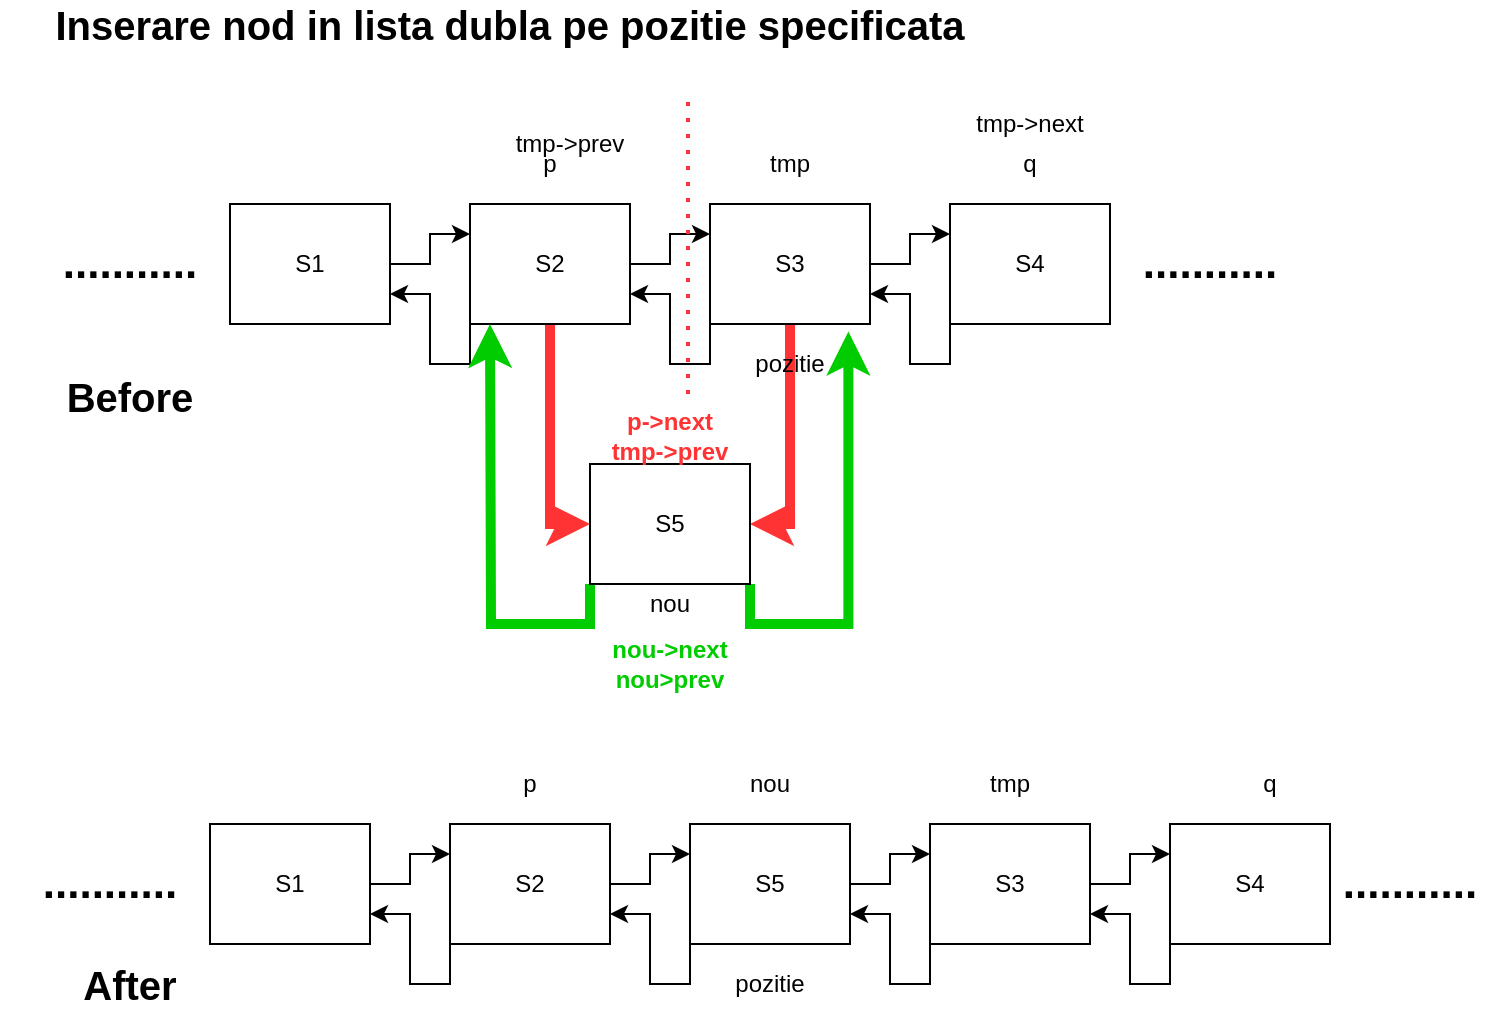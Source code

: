 <mxfile version="14.5.3" type="device"><diagram id="mp-B629H26Lo-GZ9rkBE" name="Page-1"><mxGraphModel dx="1038" dy="548" grid="1" gridSize="10" guides="1" tooltips="1" connect="1" arrows="1" fold="1" page="1" pageScale="1" pageWidth="827" pageHeight="1169" math="0" shadow="0"><root><mxCell id="0"/><mxCell id="1" parent="0"/><mxCell id="NpV63YUBHLiJyaVuTnCd-6" style="edgeStyle=orthogonalEdgeStyle;rounded=0;orthogonalLoop=1;jettySize=auto;html=1;exitX=1;exitY=0.5;exitDx=0;exitDy=0;entryX=0;entryY=0.25;entryDx=0;entryDy=0;" edge="1" parent="1" source="NpV63YUBHLiJyaVuTnCd-1" target="NpV63YUBHLiJyaVuTnCd-2"><mxGeometry relative="1" as="geometry"/></mxCell><mxCell id="NpV63YUBHLiJyaVuTnCd-1" value="S1" style="rounded=0;whiteSpace=wrap;html=1;" vertex="1" parent="1"><mxGeometry x="120" y="120" width="80" height="60" as="geometry"/></mxCell><mxCell id="NpV63YUBHLiJyaVuTnCd-7" style="edgeStyle=orthogonalEdgeStyle;rounded=0;orthogonalLoop=1;jettySize=auto;html=1;exitX=1;exitY=0.5;exitDx=0;exitDy=0;entryX=0;entryY=0.25;entryDx=0;entryDy=0;" edge="1" parent="1" source="NpV63YUBHLiJyaVuTnCd-2" target="NpV63YUBHLiJyaVuTnCd-3"><mxGeometry relative="1" as="geometry"/></mxCell><mxCell id="NpV63YUBHLiJyaVuTnCd-12" style="edgeStyle=orthogonalEdgeStyle;rounded=0;orthogonalLoop=1;jettySize=auto;html=1;exitX=0;exitY=1;exitDx=0;exitDy=0;entryX=1;entryY=0.75;entryDx=0;entryDy=0;" edge="1" parent="1" source="NpV63YUBHLiJyaVuTnCd-2" target="NpV63YUBHLiJyaVuTnCd-1"><mxGeometry relative="1" as="geometry"/></mxCell><mxCell id="NpV63YUBHLiJyaVuTnCd-26" style="edgeStyle=orthogonalEdgeStyle;rounded=0;orthogonalLoop=1;jettySize=auto;html=1;exitX=0.5;exitY=1;exitDx=0;exitDy=0;entryX=0;entryY=0.5;entryDx=0;entryDy=0;strokeColor=#FF3333;strokeWidth=5;" edge="1" parent="1" source="NpV63YUBHLiJyaVuTnCd-2" target="NpV63YUBHLiJyaVuTnCd-20"><mxGeometry relative="1" as="geometry"/></mxCell><mxCell id="NpV63YUBHLiJyaVuTnCd-2" value="S2" style="rounded=0;whiteSpace=wrap;html=1;" vertex="1" parent="1"><mxGeometry x="240" y="120" width="80" height="60" as="geometry"/></mxCell><mxCell id="NpV63YUBHLiJyaVuTnCd-8" style="edgeStyle=orthogonalEdgeStyle;rounded=0;orthogonalLoop=1;jettySize=auto;html=1;exitX=1;exitY=0.5;exitDx=0;exitDy=0;entryX=0;entryY=0.25;entryDx=0;entryDy=0;" edge="1" parent="1" source="NpV63YUBHLiJyaVuTnCd-3" target="NpV63YUBHLiJyaVuTnCd-4"><mxGeometry relative="1" as="geometry"/></mxCell><mxCell id="NpV63YUBHLiJyaVuTnCd-11" style="edgeStyle=orthogonalEdgeStyle;rounded=0;orthogonalLoop=1;jettySize=auto;html=1;exitX=0;exitY=1;exitDx=0;exitDy=0;entryX=1;entryY=0.75;entryDx=0;entryDy=0;" edge="1" parent="1" source="NpV63YUBHLiJyaVuTnCd-3" target="NpV63YUBHLiJyaVuTnCd-2"><mxGeometry relative="1" as="geometry"/></mxCell><mxCell id="NpV63YUBHLiJyaVuTnCd-27" style="edgeStyle=orthogonalEdgeStyle;rounded=0;orthogonalLoop=1;jettySize=auto;html=1;exitX=0.5;exitY=1;exitDx=0;exitDy=0;entryX=1;entryY=0.5;entryDx=0;entryDy=0;strokeColor=#FF3333;strokeWidth=5;" edge="1" parent="1" source="NpV63YUBHLiJyaVuTnCd-3" target="NpV63YUBHLiJyaVuTnCd-20"><mxGeometry relative="1" as="geometry"/></mxCell><mxCell id="NpV63YUBHLiJyaVuTnCd-3" value="S3" style="rounded=0;whiteSpace=wrap;html=1;" vertex="1" parent="1"><mxGeometry x="360" y="120" width="80" height="60" as="geometry"/></mxCell><mxCell id="NpV63YUBHLiJyaVuTnCd-10" style="edgeStyle=orthogonalEdgeStyle;rounded=0;orthogonalLoop=1;jettySize=auto;html=1;exitX=0;exitY=1;exitDx=0;exitDy=0;entryX=1;entryY=0.75;entryDx=0;entryDy=0;" edge="1" parent="1" source="NpV63YUBHLiJyaVuTnCd-4" target="NpV63YUBHLiJyaVuTnCd-3"><mxGeometry relative="1" as="geometry"/></mxCell><mxCell id="NpV63YUBHLiJyaVuTnCd-4" value="S4" style="rounded=0;whiteSpace=wrap;html=1;" vertex="1" parent="1"><mxGeometry x="480" y="120" width="80" height="60" as="geometry"/></mxCell><mxCell id="NpV63YUBHLiJyaVuTnCd-5" value="pozitie" style="text;html=1;strokeColor=none;fillColor=none;align=center;verticalAlign=middle;whiteSpace=wrap;rounded=0;" vertex="1" parent="1"><mxGeometry x="380" y="190" width="40" height="20" as="geometry"/></mxCell><mxCell id="NpV63YUBHLiJyaVuTnCd-13" value="&lt;b&gt;&lt;font style=&quot;font-size: 22px&quot;&gt;...........&lt;/font&gt;&lt;/b&gt;" style="text;html=1;strokeColor=none;fillColor=none;align=center;verticalAlign=middle;whiteSpace=wrap;rounded=0;" vertex="1" parent="1"><mxGeometry x="20" y="140" width="100" height="20" as="geometry"/></mxCell><mxCell id="NpV63YUBHLiJyaVuTnCd-14" value="&lt;b&gt;&lt;font style=&quot;font-size: 22px&quot;&gt;...........&lt;/font&gt;&lt;/b&gt;" style="text;html=1;strokeColor=none;fillColor=none;align=center;verticalAlign=middle;whiteSpace=wrap;rounded=0;" vertex="1" parent="1"><mxGeometry x="560" y="140" width="100" height="20" as="geometry"/></mxCell><mxCell id="NpV63YUBHLiJyaVuTnCd-15" value="tmp" style="text;html=1;strokeColor=none;fillColor=none;align=center;verticalAlign=middle;whiteSpace=wrap;rounded=0;" vertex="1" parent="1"><mxGeometry x="380" y="90" width="40" height="20" as="geometry"/></mxCell><mxCell id="NpV63YUBHLiJyaVuTnCd-16" value="q" style="text;html=1;strokeColor=none;fillColor=none;align=center;verticalAlign=middle;whiteSpace=wrap;rounded=0;" vertex="1" parent="1"><mxGeometry x="500" y="90" width="40" height="20" as="geometry"/></mxCell><mxCell id="NpV63YUBHLiJyaVuTnCd-17" value="p" style="text;html=1;strokeColor=none;fillColor=none;align=center;verticalAlign=middle;whiteSpace=wrap;rounded=0;" vertex="1" parent="1"><mxGeometry x="260" y="90" width="40" height="20" as="geometry"/></mxCell><mxCell id="NpV63YUBHLiJyaVuTnCd-18" value="&lt;font size=&quot;1&quot;&gt;&lt;b style=&quot;font-size: 20px&quot;&gt;Inserare nod in lista dubla pe pozitie specificata&lt;/b&gt;&lt;/font&gt;" style="text;html=1;strokeColor=none;fillColor=none;align=center;verticalAlign=middle;whiteSpace=wrap;rounded=0;" vertex="1" parent="1"><mxGeometry x="10" y="20" width="500" height="20" as="geometry"/></mxCell><mxCell id="NpV63YUBHLiJyaVuTnCd-19" value="tmp-&amp;gt;next" style="text;html=1;strokeColor=none;fillColor=none;align=center;verticalAlign=middle;whiteSpace=wrap;rounded=0;" vertex="1" parent="1"><mxGeometry x="490" y="70" width="60" height="20" as="geometry"/></mxCell><mxCell id="NpV63YUBHLiJyaVuTnCd-28" style="edgeStyle=orthogonalEdgeStyle;rounded=0;orthogonalLoop=1;jettySize=auto;html=1;exitX=0;exitY=1;exitDx=0;exitDy=0;strokeWidth=5;strokeColor=#00CC00;" edge="1" parent="1" source="NpV63YUBHLiJyaVuTnCd-20"><mxGeometry relative="1" as="geometry"><mxPoint x="250" y="180" as="targetPoint"/></mxGeometry></mxCell><mxCell id="NpV63YUBHLiJyaVuTnCd-29" style="edgeStyle=orthogonalEdgeStyle;rounded=0;orthogonalLoop=1;jettySize=auto;html=1;exitX=1;exitY=1;exitDx=0;exitDy=0;entryX=0.865;entryY=1.063;entryDx=0;entryDy=0;entryPerimeter=0;strokeColor=#00CC00;strokeWidth=5;" edge="1" parent="1" source="NpV63YUBHLiJyaVuTnCd-20" target="NpV63YUBHLiJyaVuTnCd-3"><mxGeometry relative="1" as="geometry"/></mxCell><mxCell id="NpV63YUBHLiJyaVuTnCd-20" value="S5" style="rounded=0;whiteSpace=wrap;html=1;" vertex="1" parent="1"><mxGeometry x="300" y="250" width="80" height="60" as="geometry"/></mxCell><mxCell id="NpV63YUBHLiJyaVuTnCd-21" value="nou" style="text;html=1;strokeColor=none;fillColor=none;align=center;verticalAlign=middle;whiteSpace=wrap;rounded=0;" vertex="1" parent="1"><mxGeometry x="320" y="310" width="40" height="20" as="geometry"/></mxCell><mxCell id="NpV63YUBHLiJyaVuTnCd-25" value="&lt;font color=&quot;#ff3333&quot;&gt;&lt;b&gt;p-&amp;gt;next&lt;br&gt;tmp-&amp;gt;prev&lt;/b&gt;&lt;/font&gt;" style="text;html=1;strokeColor=none;fillColor=none;align=center;verticalAlign=middle;whiteSpace=wrap;rounded=0;" vertex="1" parent="1"><mxGeometry x="300" y="226" width="80" height="20" as="geometry"/></mxCell><mxCell id="NpV63YUBHLiJyaVuTnCd-30" value="&lt;b&gt;&lt;font color=&quot;#00cc00&quot;&gt;nou-&amp;gt;next&lt;br&gt;nou&amp;gt;prev&lt;/font&gt;&lt;/b&gt;" style="text;html=1;strokeColor=none;fillColor=none;align=center;verticalAlign=middle;whiteSpace=wrap;rounded=0;" vertex="1" parent="1"><mxGeometry x="300" y="340" width="80" height="20" as="geometry"/></mxCell><mxCell id="NpV63YUBHLiJyaVuTnCd-31" value="" style="endArrow=none;dashed=1;html=1;dashPattern=1 3;strokeWidth=2;strokeColor=#FF3333;" edge="1" parent="1"><mxGeometry width="50" height="50" relative="1" as="geometry"><mxPoint x="349" y="215" as="sourcePoint"/><mxPoint x="349" y="65" as="targetPoint"/></mxGeometry></mxCell><mxCell id="NpV63YUBHLiJyaVuTnCd-32" value="tmp-&amp;gt;prev" style="text;html=1;strokeColor=none;fillColor=none;align=center;verticalAlign=middle;whiteSpace=wrap;rounded=0;" vertex="1" parent="1"><mxGeometry x="260" y="80" width="60" height="20" as="geometry"/></mxCell><mxCell id="NpV63YUBHLiJyaVuTnCd-33" value="&lt;font size=&quot;1&quot;&gt;&lt;b style=&quot;font-size: 20px&quot;&gt;Before&lt;/b&gt;&lt;/font&gt;" style="text;html=1;strokeColor=none;fillColor=none;align=center;verticalAlign=middle;whiteSpace=wrap;rounded=0;" vertex="1" parent="1"><mxGeometry x="5" y="206" width="130" height="20" as="geometry"/></mxCell><mxCell id="NpV63YUBHLiJyaVuTnCd-34" style="edgeStyle=orthogonalEdgeStyle;rounded=0;orthogonalLoop=1;jettySize=auto;html=1;exitX=1;exitY=0.5;exitDx=0;exitDy=0;entryX=0;entryY=0.25;entryDx=0;entryDy=0;" edge="1" parent="1" source="NpV63YUBHLiJyaVuTnCd-35" target="NpV63YUBHLiJyaVuTnCd-38"><mxGeometry relative="1" as="geometry"/></mxCell><mxCell id="NpV63YUBHLiJyaVuTnCd-35" value="S1" style="rounded=0;whiteSpace=wrap;html=1;" vertex="1" parent="1"><mxGeometry x="110" y="430" width="80" height="60" as="geometry"/></mxCell><mxCell id="NpV63YUBHLiJyaVuTnCd-36" style="edgeStyle=orthogonalEdgeStyle;rounded=0;orthogonalLoop=1;jettySize=auto;html=1;exitX=1;exitY=0.5;exitDx=0;exitDy=0;entryX=0;entryY=0.25;entryDx=0;entryDy=0;" edge="1" parent="1" source="NpV63YUBHLiJyaVuTnCd-38" target="NpV63YUBHLiJyaVuTnCd-41"><mxGeometry relative="1" as="geometry"/></mxCell><mxCell id="NpV63YUBHLiJyaVuTnCd-37" style="edgeStyle=orthogonalEdgeStyle;rounded=0;orthogonalLoop=1;jettySize=auto;html=1;exitX=0;exitY=1;exitDx=0;exitDy=0;entryX=1;entryY=0.75;entryDx=0;entryDy=0;" edge="1" parent="1" source="NpV63YUBHLiJyaVuTnCd-38" target="NpV63YUBHLiJyaVuTnCd-35"><mxGeometry relative="1" as="geometry"/></mxCell><mxCell id="NpV63YUBHLiJyaVuTnCd-38" value="S2" style="rounded=0;whiteSpace=wrap;html=1;" vertex="1" parent="1"><mxGeometry x="230" y="430" width="80" height="60" as="geometry"/></mxCell><mxCell id="NpV63YUBHLiJyaVuTnCd-39" style="edgeStyle=orthogonalEdgeStyle;rounded=0;orthogonalLoop=1;jettySize=auto;html=1;exitX=1;exitY=0.5;exitDx=0;exitDy=0;entryX=0;entryY=0.25;entryDx=0;entryDy=0;" edge="1" parent="1" source="NpV63YUBHLiJyaVuTnCd-41" target="NpV63YUBHLiJyaVuTnCd-43"><mxGeometry relative="1" as="geometry"/></mxCell><mxCell id="NpV63YUBHLiJyaVuTnCd-40" style="edgeStyle=orthogonalEdgeStyle;rounded=0;orthogonalLoop=1;jettySize=auto;html=1;exitX=0;exitY=1;exitDx=0;exitDy=0;entryX=1;entryY=0.75;entryDx=0;entryDy=0;" edge="1" parent="1" source="NpV63YUBHLiJyaVuTnCd-41" target="NpV63YUBHLiJyaVuTnCd-38"><mxGeometry relative="1" as="geometry"/></mxCell><mxCell id="NpV63YUBHLiJyaVuTnCd-41" value="S5" style="rounded=0;whiteSpace=wrap;html=1;" vertex="1" parent="1"><mxGeometry x="350" y="430" width="80" height="60" as="geometry"/></mxCell><mxCell id="NpV63YUBHLiJyaVuTnCd-42" style="edgeStyle=orthogonalEdgeStyle;rounded=0;orthogonalLoop=1;jettySize=auto;html=1;exitX=0;exitY=1;exitDx=0;exitDy=0;entryX=1;entryY=0.75;entryDx=0;entryDy=0;" edge="1" parent="1" source="NpV63YUBHLiJyaVuTnCd-43" target="NpV63YUBHLiJyaVuTnCd-41"><mxGeometry relative="1" as="geometry"/></mxCell><mxCell id="NpV63YUBHLiJyaVuTnCd-54" style="edgeStyle=orthogonalEdgeStyle;rounded=0;orthogonalLoop=1;jettySize=auto;html=1;exitX=1;exitY=0.5;exitDx=0;exitDy=0;entryX=0;entryY=0.25;entryDx=0;entryDy=0;strokeWidth=1;" edge="1" parent="1" source="NpV63YUBHLiJyaVuTnCd-43" target="NpV63YUBHLiJyaVuTnCd-50"><mxGeometry relative="1" as="geometry"/></mxCell><mxCell id="NpV63YUBHLiJyaVuTnCd-43" value="S3" style="rounded=0;whiteSpace=wrap;html=1;" vertex="1" parent="1"><mxGeometry x="470" y="430" width="80" height="60" as="geometry"/></mxCell><mxCell id="NpV63YUBHLiJyaVuTnCd-44" value="&lt;b&gt;&lt;font style=&quot;font-size: 22px&quot;&gt;...........&lt;/font&gt;&lt;/b&gt;" style="text;html=1;strokeColor=none;fillColor=none;align=center;verticalAlign=middle;whiteSpace=wrap;rounded=0;" vertex="1" parent="1"><mxGeometry x="10" y="450" width="100" height="20" as="geometry"/></mxCell><mxCell id="NpV63YUBHLiJyaVuTnCd-45" value="&lt;b&gt;&lt;font style=&quot;font-size: 22px&quot;&gt;...........&lt;/font&gt;&lt;/b&gt;" style="text;html=1;strokeColor=none;fillColor=none;align=center;verticalAlign=middle;whiteSpace=wrap;rounded=0;" vertex="1" parent="1"><mxGeometry x="660" y="450" width="100" height="20" as="geometry"/></mxCell><mxCell id="NpV63YUBHLiJyaVuTnCd-46" value="nou" style="text;html=1;strokeColor=none;fillColor=none;align=center;verticalAlign=middle;whiteSpace=wrap;rounded=0;" vertex="1" parent="1"><mxGeometry x="370" y="400" width="40" height="20" as="geometry"/></mxCell><mxCell id="NpV63YUBHLiJyaVuTnCd-47" value="tmp" style="text;html=1;strokeColor=none;fillColor=none;align=center;verticalAlign=middle;whiteSpace=wrap;rounded=0;" vertex="1" parent="1"><mxGeometry x="490" y="400" width="40" height="20" as="geometry"/></mxCell><mxCell id="NpV63YUBHLiJyaVuTnCd-48" value="p" style="text;html=1;strokeColor=none;fillColor=none;align=center;verticalAlign=middle;whiteSpace=wrap;rounded=0;" vertex="1" parent="1"><mxGeometry x="250" y="400" width="40" height="20" as="geometry"/></mxCell><mxCell id="NpV63YUBHLiJyaVuTnCd-55" style="edgeStyle=orthogonalEdgeStyle;rounded=0;orthogonalLoop=1;jettySize=auto;html=1;exitX=0;exitY=1;exitDx=0;exitDy=0;entryX=1;entryY=0.75;entryDx=0;entryDy=0;strokeColor=#000000;strokeWidth=1;" edge="1" parent="1" source="NpV63YUBHLiJyaVuTnCd-50" target="NpV63YUBHLiJyaVuTnCd-43"><mxGeometry relative="1" as="geometry"/></mxCell><mxCell id="NpV63YUBHLiJyaVuTnCd-50" value="S4" style="rounded=0;whiteSpace=wrap;html=1;" vertex="1" parent="1"><mxGeometry x="590" y="430" width="80" height="60" as="geometry"/></mxCell><mxCell id="NpV63YUBHLiJyaVuTnCd-51" value="q" style="text;html=1;strokeColor=none;fillColor=none;align=center;verticalAlign=middle;whiteSpace=wrap;rounded=0;" vertex="1" parent="1"><mxGeometry x="620" y="400" width="40" height="20" as="geometry"/></mxCell><mxCell id="NpV63YUBHLiJyaVuTnCd-56" value="&lt;font size=&quot;1&quot;&gt;&lt;b style=&quot;font-size: 20px&quot;&gt;After&lt;/b&gt;&lt;/font&gt;" style="text;html=1;strokeColor=none;fillColor=none;align=center;verticalAlign=middle;whiteSpace=wrap;rounded=0;" vertex="1" parent="1"><mxGeometry x="5" y="500" width="130" height="20" as="geometry"/></mxCell><mxCell id="NpV63YUBHLiJyaVuTnCd-57" value="pozitie" style="text;html=1;strokeColor=none;fillColor=none;align=center;verticalAlign=middle;whiteSpace=wrap;rounded=0;" vertex="1" parent="1"><mxGeometry x="370" y="500" width="40" height="20" as="geometry"/></mxCell></root></mxGraphModel></diagram></mxfile>